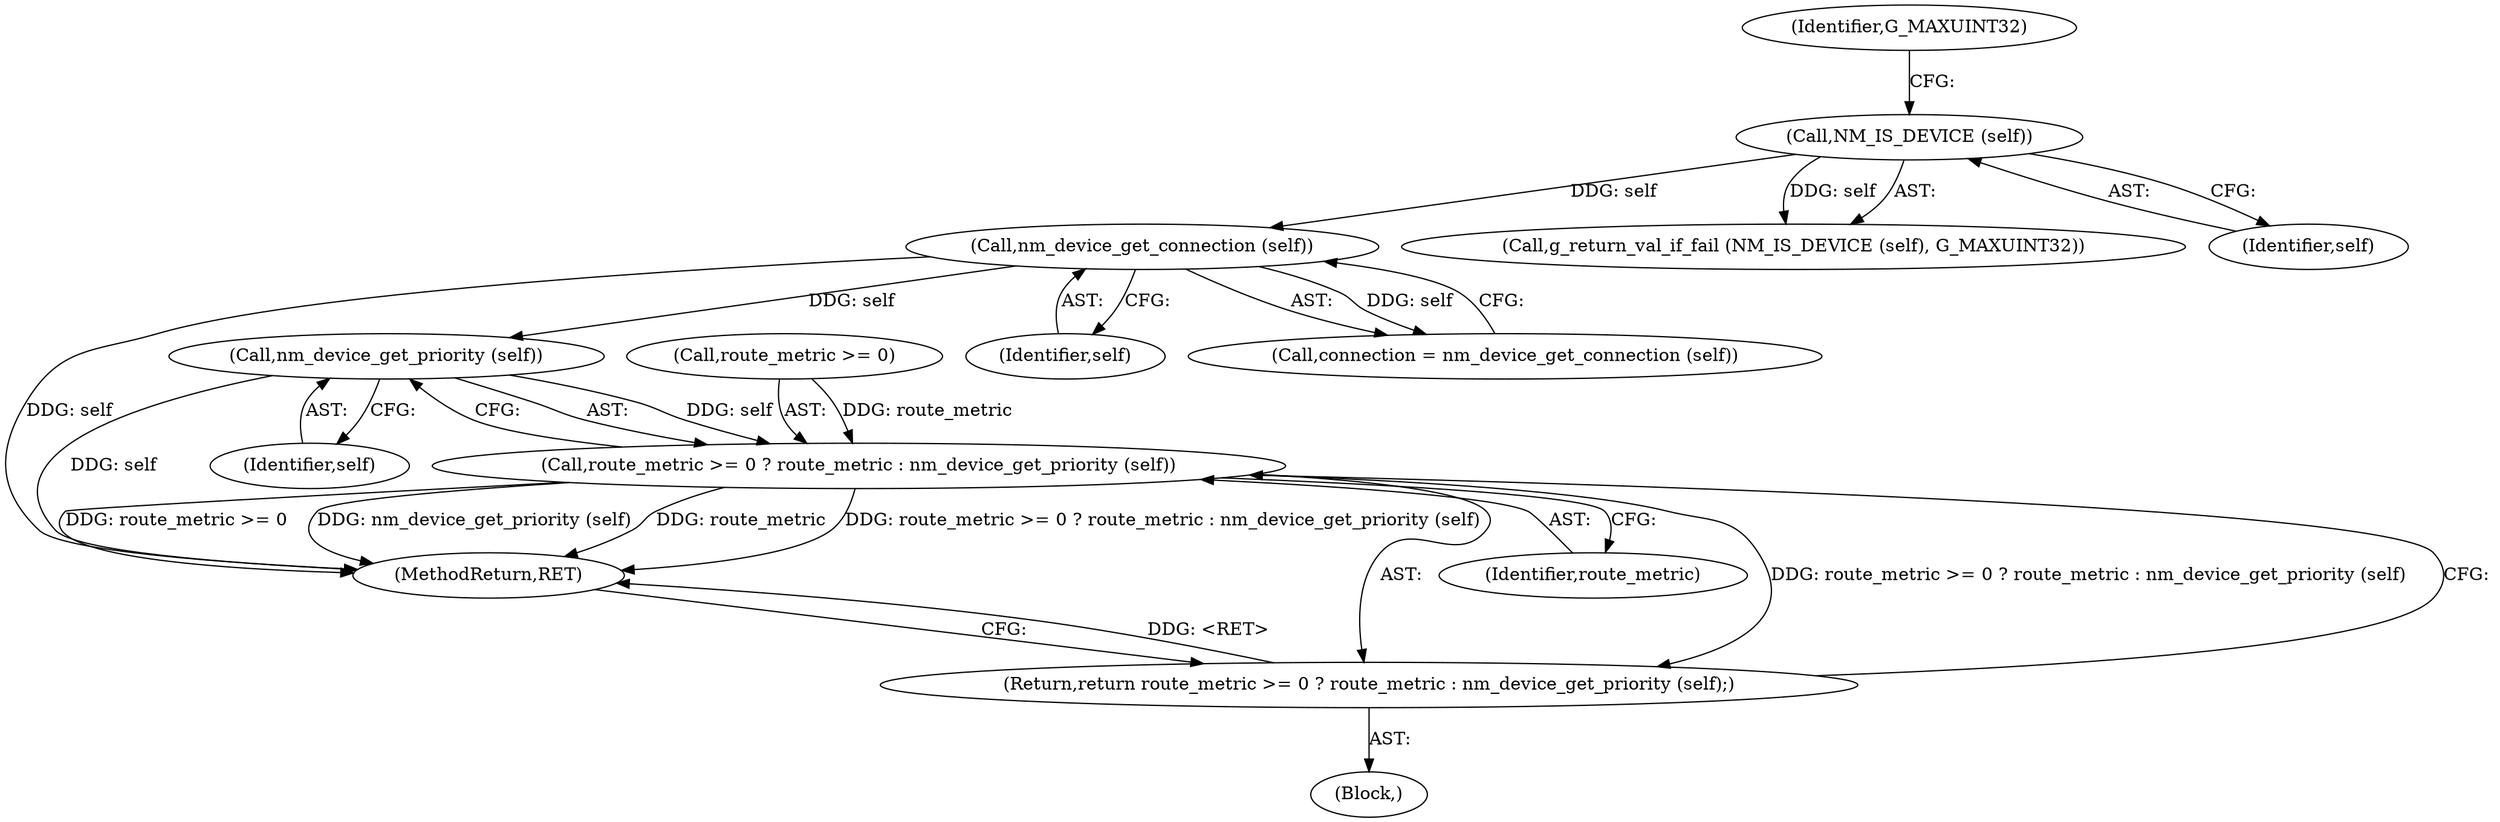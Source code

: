 digraph "0_NetworkManager_d5fc88e573fa58b93034b04d35a2454f5d28cad9@pointer" {
"1000719" [label="(Call,nm_device_get_priority (self))"];
"1000704" [label="(Call,nm_device_get_connection (self))"];
"1000699" [label="(Call,NM_IS_DEVICE (self))"];
"1000714" [label="(Call,route_metric >= 0 ? route_metric : nm_device_get_priority (self))"];
"1000713" [label="(Return,return route_metric >= 0 ? route_metric : nm_device_get_priority (self);)"];
"1000720" [label="(Identifier,self)"];
"1000718" [label="(Identifier,route_metric)"];
"1000714" [label="(Call,route_metric >= 0 ? route_metric : nm_device_get_priority (self))"];
"1000713" [label="(Return,return route_metric >= 0 ? route_metric : nm_device_get_priority (self);)"];
"1000705" [label="(Identifier,self)"];
"1000715" [label="(Call,route_metric >= 0)"];
"1000691" [label="(Block,)"];
"1000719" [label="(Call,nm_device_get_priority (self))"];
"1007368" [label="(MethodReturn,RET)"];
"1000702" [label="(Call,connection = nm_device_get_connection (self))"];
"1000698" [label="(Call,g_return_val_if_fail (NM_IS_DEVICE (self), G_MAXUINT32))"];
"1000700" [label="(Identifier,self)"];
"1000701" [label="(Identifier,G_MAXUINT32)"];
"1000704" [label="(Call,nm_device_get_connection (self))"];
"1000699" [label="(Call,NM_IS_DEVICE (self))"];
"1000719" -> "1000714"  [label="AST: "];
"1000719" -> "1000720"  [label="CFG: "];
"1000720" -> "1000719"  [label="AST: "];
"1000714" -> "1000719"  [label="CFG: "];
"1000719" -> "1007368"  [label="DDG: self"];
"1000719" -> "1000714"  [label="DDG: self"];
"1000704" -> "1000719"  [label="DDG: self"];
"1000704" -> "1000702"  [label="AST: "];
"1000704" -> "1000705"  [label="CFG: "];
"1000705" -> "1000704"  [label="AST: "];
"1000702" -> "1000704"  [label="CFG: "];
"1000704" -> "1007368"  [label="DDG: self"];
"1000704" -> "1000702"  [label="DDG: self"];
"1000699" -> "1000704"  [label="DDG: self"];
"1000699" -> "1000698"  [label="AST: "];
"1000699" -> "1000700"  [label="CFG: "];
"1000700" -> "1000699"  [label="AST: "];
"1000701" -> "1000699"  [label="CFG: "];
"1000699" -> "1000698"  [label="DDG: self"];
"1000714" -> "1000713"  [label="AST: "];
"1000714" -> "1000718"  [label="CFG: "];
"1000715" -> "1000714"  [label="AST: "];
"1000718" -> "1000714"  [label="AST: "];
"1000713" -> "1000714"  [label="CFG: "];
"1000714" -> "1007368"  [label="DDG: route_metric >= 0 ? route_metric : nm_device_get_priority (self)"];
"1000714" -> "1007368"  [label="DDG: route_metric >= 0"];
"1000714" -> "1007368"  [label="DDG: nm_device_get_priority (self)"];
"1000714" -> "1007368"  [label="DDG: route_metric"];
"1000714" -> "1000713"  [label="DDG: route_metric >= 0 ? route_metric : nm_device_get_priority (self)"];
"1000715" -> "1000714"  [label="DDG: route_metric"];
"1000713" -> "1000691"  [label="AST: "];
"1007368" -> "1000713"  [label="CFG: "];
"1000713" -> "1007368"  [label="DDG: <RET>"];
}
